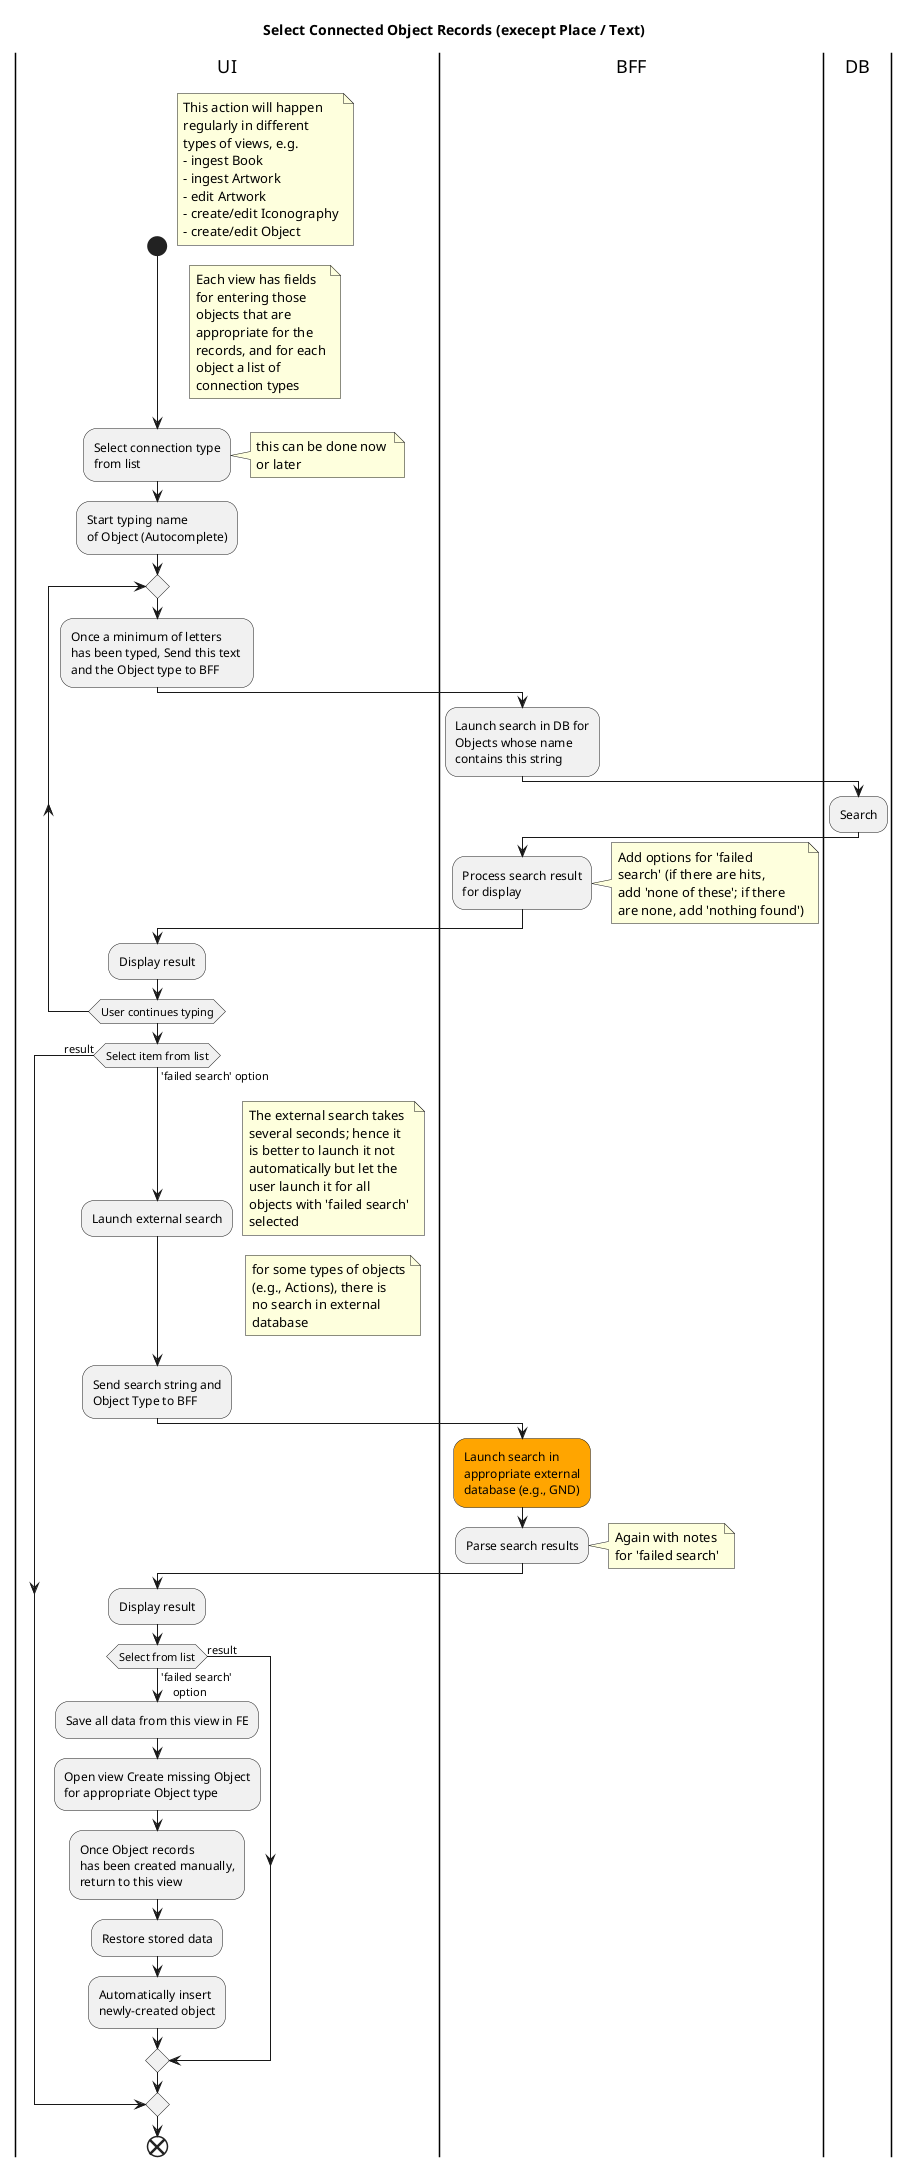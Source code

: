 @startuml
title Select Connected Object Records (execept Place / Text)

|UI|
start
note right
This action will happen
regularly in different
types of views, e.g.
- ingest Book
- ingest Artwork
- edit Artwork
- create/edit Iconography
- create/edit Object
endnote
note right
Each view has fields
for entering those
objects that are
appropriate for the
records, and for each
object a list of 
connection types
endnote
:Select connection type
from list;
note right
this can be done now 
or later
endnote
:Start typing name
of Object (Autocomplete);

repeat
    :Once a minimum of letters
    has been typed, Send this text 
    and the Object type to BFF;
    |BFF|
    :Launch search in DB for
    Objects whose name  
    contains this string;
    |DB|
    :Search;
    |BFF|
    :Process search result
    for display;
    note right
    Add options for 'failed 
    search' (if there are hits, 
    add 'none of these'; if there
    are none, add 'nothing found')
    endnote

    |UI|
    :Display result;

repeat while (User continues typing)

if (Select item from list) then (result)
    
else ('failed search' option)
    :Launch external search;
    note right
    The external search takes
    several seconds; hence it 
    is better to launch it not
    automatically but let the 
    user launch it for all
    objects with 'failed search'
    selected
    endnote
    note right
    for some types of objects
    (e.g., Actions), there is
    no search in external 
    database
    endnote
    :Send search string and
    Object Type to BFF;
    |BFF|
    #orange:Launch search in 
    appropriate external
    database (e.g., GND);
    :Parse search results;
    note right
    Again with notes
    for 'failed search'
    endnote
    |UI|
    :Display result;
    if (Select from list) then (result)
        
    else ('failed search'
    option)
        :Save all data from this view in FE;
        :Open view Create missing Object
        for appropriate Object type;
        :Once Object records
        has been created manually,
        return to this view;
        :Restore stored data;
        :Automatically insert 
        newly-created object;
    end if
end if
end

@enduml